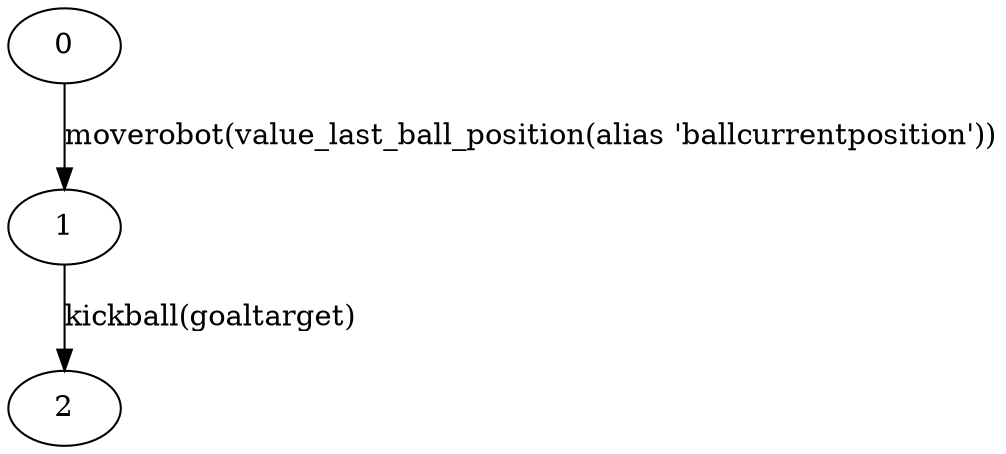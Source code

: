 strict digraph "" {
	0	[color=black];
	1	[color=black];
	0 -> 1	[color=black,
		label="moverobot(value_last_ball_position(alias 'ballcurrentposition'))"];
	2	[color=black];
	1 -> 2	[color=black,
		label="kickball(goaltarget)"];
}
